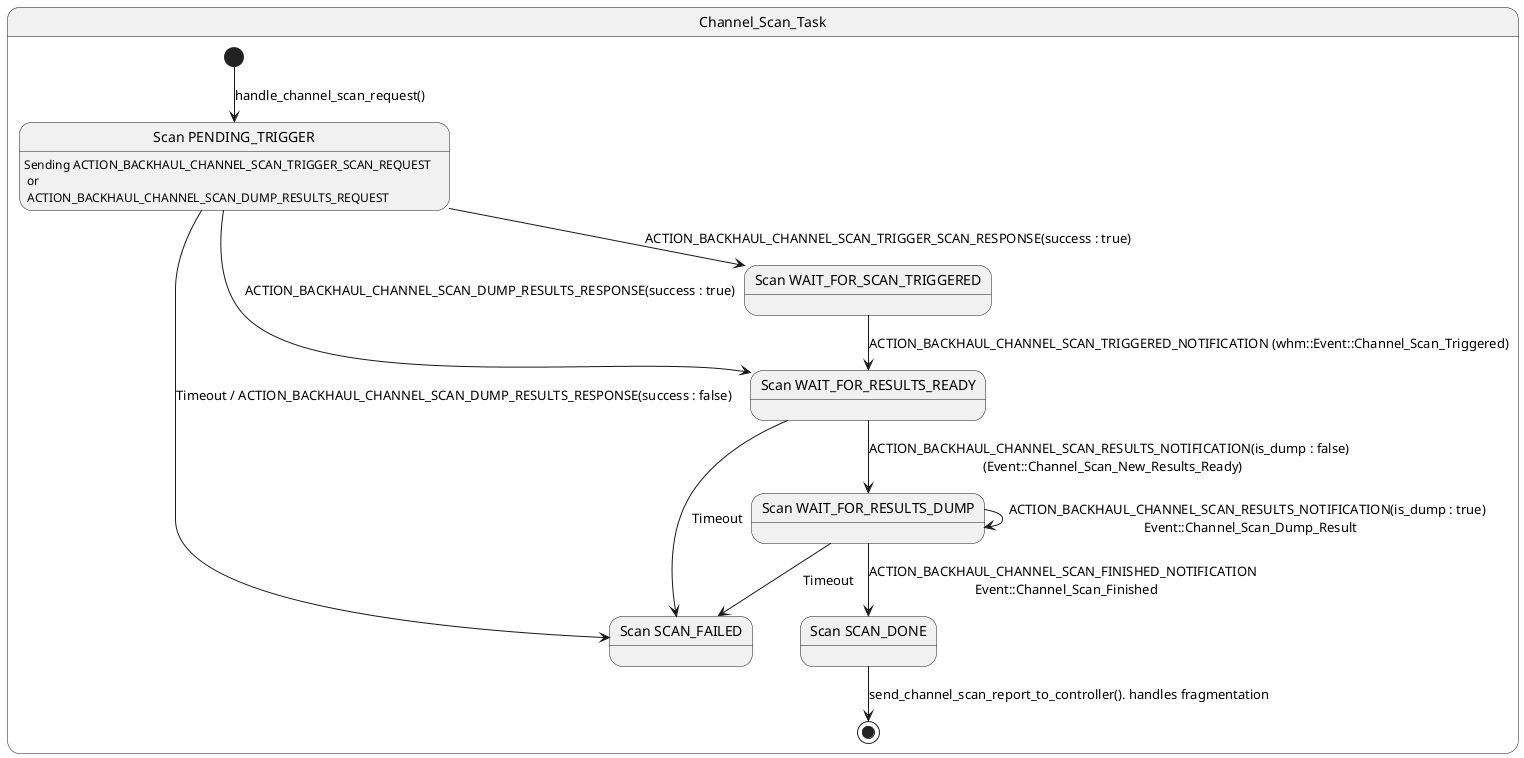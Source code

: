 @startuml

state Channel_Scan_Task {
	state "Scan PENDING_TRIGGER" as preTrigger
	state "Scan WAIT_FOR_SCAN_TRIGGERED" as waitTrigger
	state "Scan WAIT_FOR_RESULTS_READY" as waitReady
	state "Scan WAIT_FOR_RESULTS_DUMP" as waitDump
	state "Scan SCAN_DONE" as scanDone
state "Scan SCAN_FAILED" as scanFail

	preTrigger : Sending ACTION_BACKHAUL_CHANNEL_SCAN_TRIGGER_SCAN_REQUEST \n or \n ACTION_BACKHAUL_CHANNEL_SCAN_DUMP_RESULTS_REQUEST


	[*] --> preTrigger : handle_channel_scan_request()

	preTrigger --> waitTrigger : ACTION_BACKHAUL_CHANNEL_SCAN_TRIGGER_SCAN_RESPONSE(success : true)

	preTrigger -> waitReady : ACTION_BACKHAUL_CHANNEL_SCAN_DUMP_RESULTS_RESPONSE(success : true)

	preTrigger -> scanFail : Timeout / ACTION_BACKHAUL_CHANNEL_SCAN_DUMP_RESULTS_RESPONSE(success : false)

	waitTrigger --> waitReady : ACTION_BACKHAUL_CHANNEL_SCAN_TRIGGERED_NOTIFICATION (whm::Event::Channel_Scan_Triggered)

	waitReady --> scanFail : Timeout

	waitReady --> waitDump : ACTION_BACKHAUL_CHANNEL_SCAN_RESULTS_NOTIFICATION(is_dump : false) \n (Event::Channel_Scan_New_Results_Ready)

	waitDump --> waitDump : ACTION_BACKHAUL_CHANNEL_SCAN_RESULTS_NOTIFICATION(is_dump : true) \n Event::Channel_Scan_Dump_Result

	waitDump --> scanFail : Timeout

	waitDump --> scanDone : ACTION_BACKHAUL_CHANNEL_SCAN_FINISHED_NOTIFICATION \n Event::Channel_Scan_Finished

	scanDone --> [*] : send_channel_scan_report_to_controller(). handles fragmentation
}

@enduml
